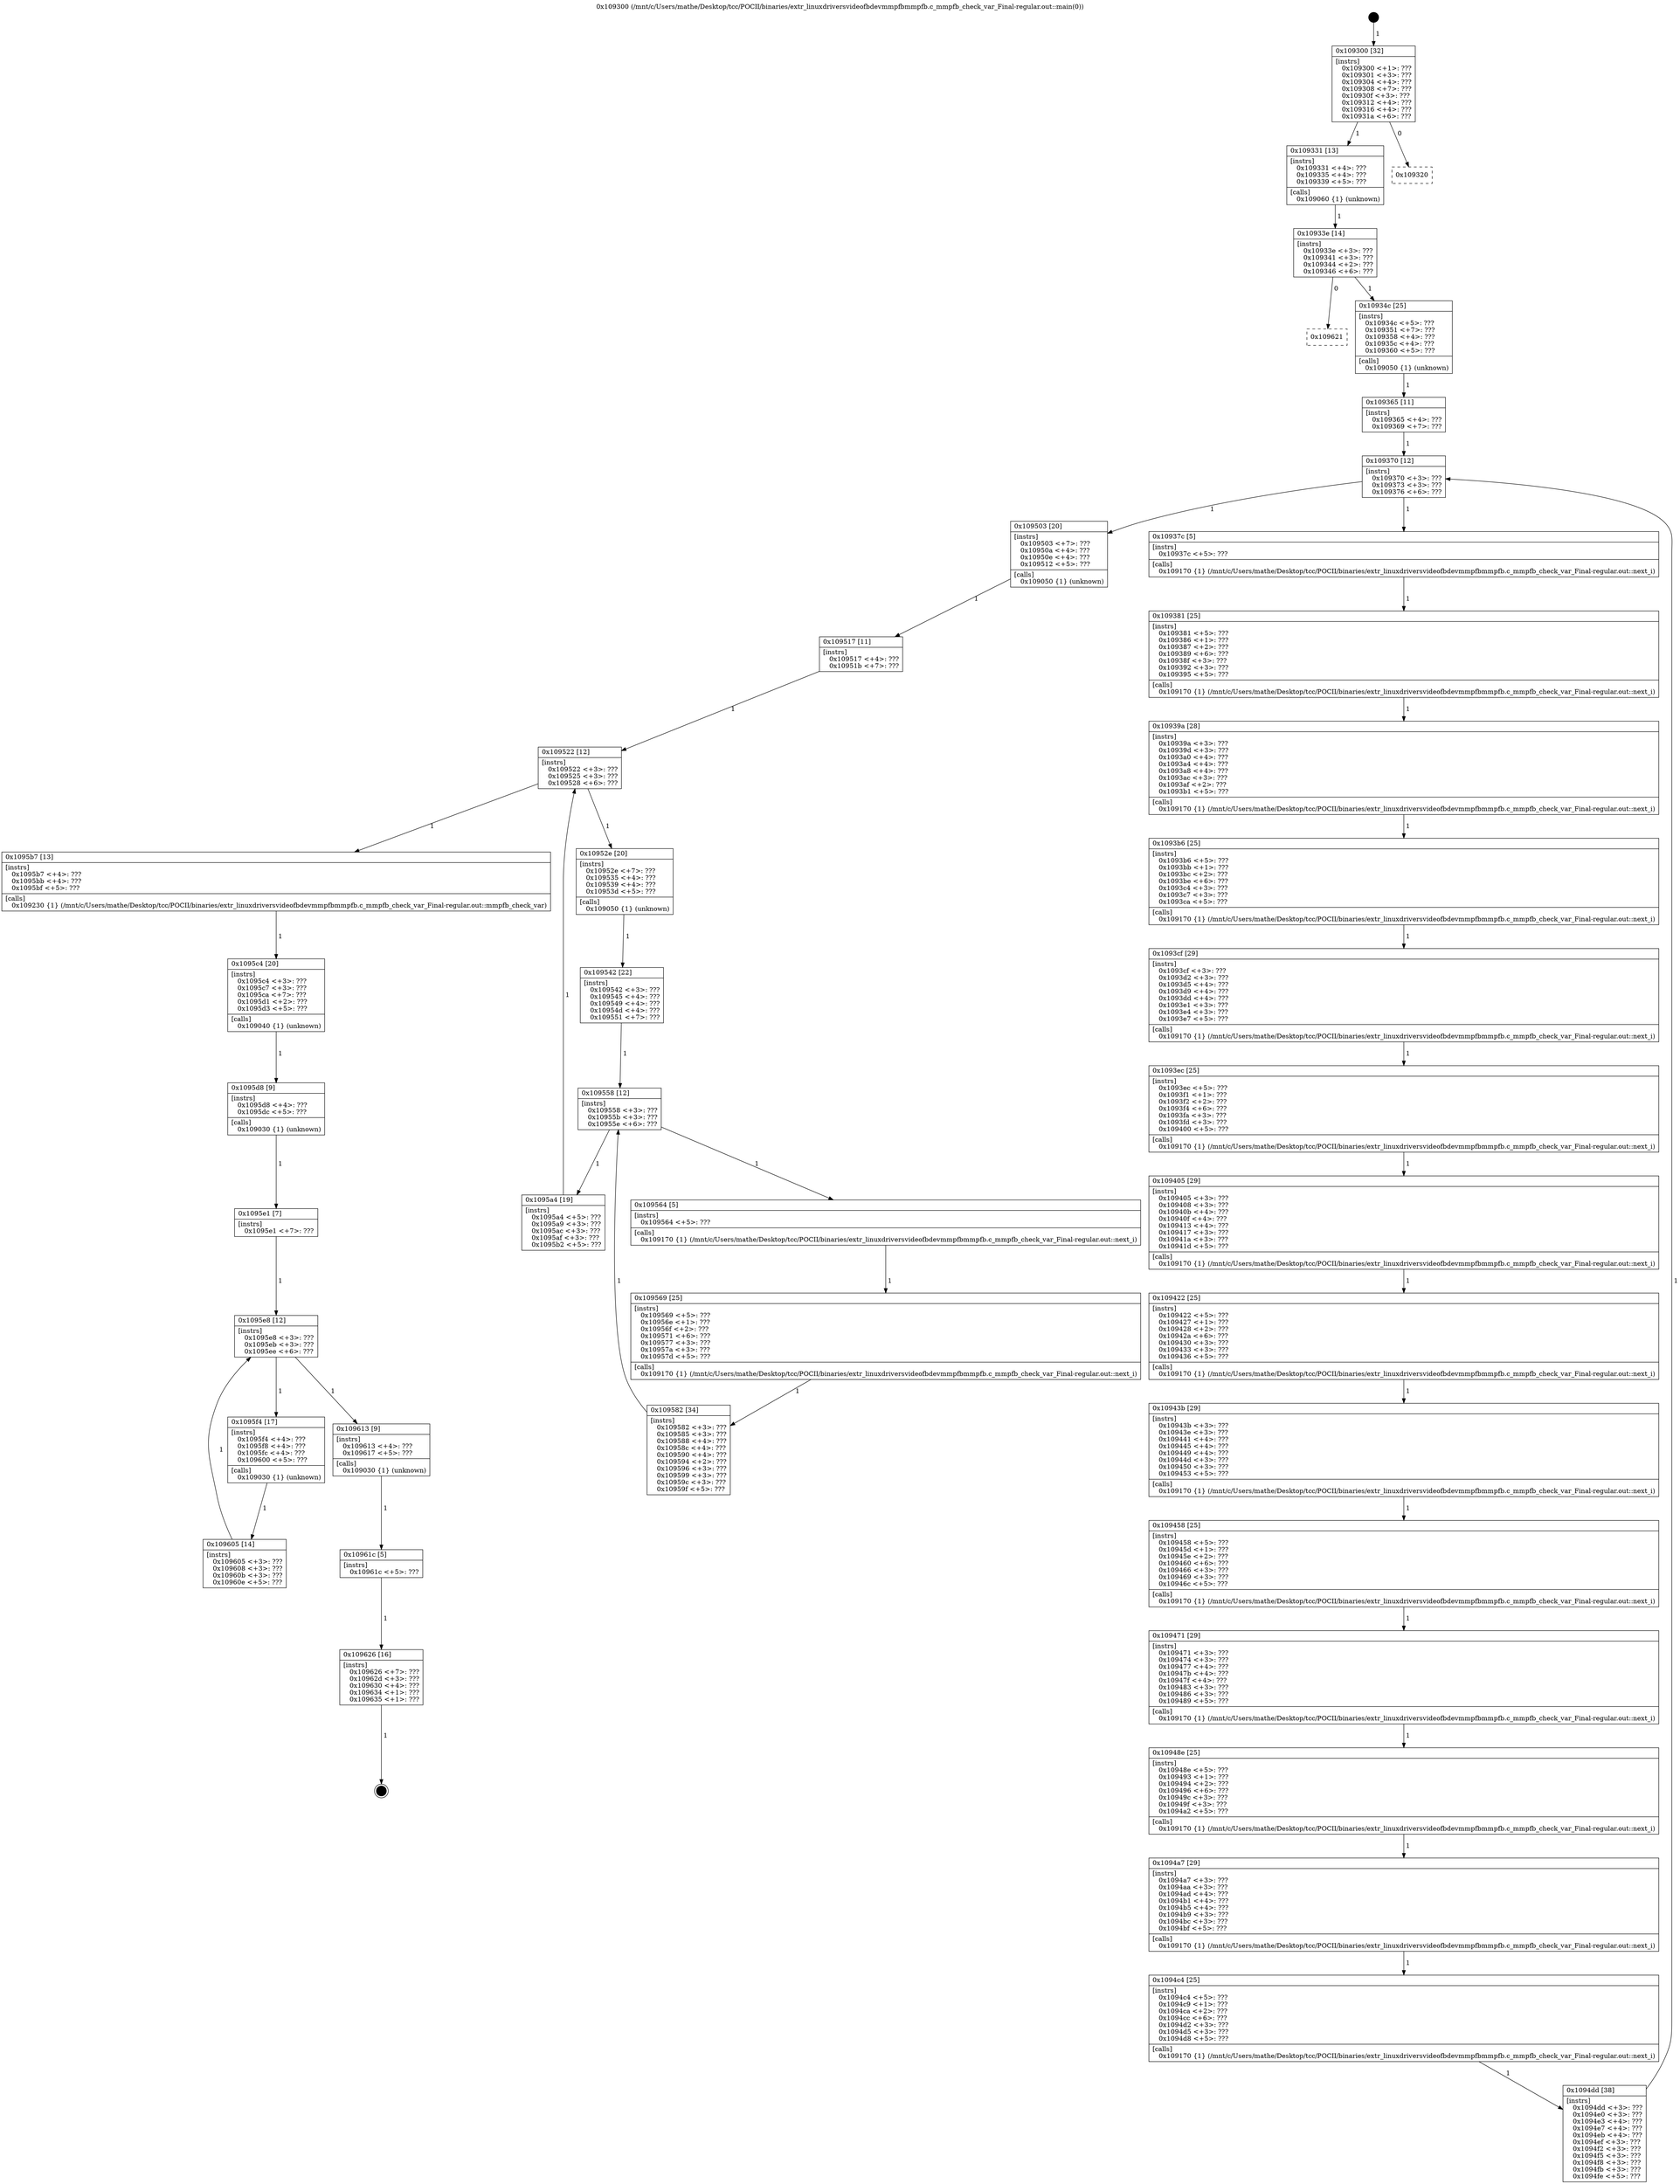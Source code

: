 digraph "0x109300" {
  label = "0x109300 (/mnt/c/Users/mathe/Desktop/tcc/POCII/binaries/extr_linuxdriversvideofbdevmmpfbmmpfb.c_mmpfb_check_var_Final-regular.out::main(0))"
  labelloc = "t"
  node[shape=record]

  Entry [label="",width=0.3,height=0.3,shape=circle,fillcolor=black,style=filled]
  "0x109300" [label="{
     0x109300 [32]\l
     | [instrs]\l
     &nbsp;&nbsp;0x109300 \<+1\>: ???\l
     &nbsp;&nbsp;0x109301 \<+3\>: ???\l
     &nbsp;&nbsp;0x109304 \<+4\>: ???\l
     &nbsp;&nbsp;0x109308 \<+7\>: ???\l
     &nbsp;&nbsp;0x10930f \<+3\>: ???\l
     &nbsp;&nbsp;0x109312 \<+4\>: ???\l
     &nbsp;&nbsp;0x109316 \<+4\>: ???\l
     &nbsp;&nbsp;0x10931a \<+6\>: ???\l
  }"]
  "0x109331" [label="{
     0x109331 [13]\l
     | [instrs]\l
     &nbsp;&nbsp;0x109331 \<+4\>: ???\l
     &nbsp;&nbsp;0x109335 \<+4\>: ???\l
     &nbsp;&nbsp;0x109339 \<+5\>: ???\l
     | [calls]\l
     &nbsp;&nbsp;0x109060 \{1\} (unknown)\l
  }"]
  "0x109320" [label="{
     0x109320\l
  }", style=dashed]
  "0x10933e" [label="{
     0x10933e [14]\l
     | [instrs]\l
     &nbsp;&nbsp;0x10933e \<+3\>: ???\l
     &nbsp;&nbsp;0x109341 \<+3\>: ???\l
     &nbsp;&nbsp;0x109344 \<+2\>: ???\l
     &nbsp;&nbsp;0x109346 \<+6\>: ???\l
  }"]
  "0x109621" [label="{
     0x109621\l
  }", style=dashed]
  "0x10934c" [label="{
     0x10934c [25]\l
     | [instrs]\l
     &nbsp;&nbsp;0x10934c \<+5\>: ???\l
     &nbsp;&nbsp;0x109351 \<+7\>: ???\l
     &nbsp;&nbsp;0x109358 \<+4\>: ???\l
     &nbsp;&nbsp;0x10935c \<+4\>: ???\l
     &nbsp;&nbsp;0x109360 \<+5\>: ???\l
     | [calls]\l
     &nbsp;&nbsp;0x109050 \{1\} (unknown)\l
  }"]
  Exit [label="",width=0.3,height=0.3,shape=circle,fillcolor=black,style=filled,peripheries=2]
  "0x109370" [label="{
     0x109370 [12]\l
     | [instrs]\l
     &nbsp;&nbsp;0x109370 \<+3\>: ???\l
     &nbsp;&nbsp;0x109373 \<+3\>: ???\l
     &nbsp;&nbsp;0x109376 \<+6\>: ???\l
  }"]
  "0x109503" [label="{
     0x109503 [20]\l
     | [instrs]\l
     &nbsp;&nbsp;0x109503 \<+7\>: ???\l
     &nbsp;&nbsp;0x10950a \<+4\>: ???\l
     &nbsp;&nbsp;0x10950e \<+4\>: ???\l
     &nbsp;&nbsp;0x109512 \<+5\>: ???\l
     | [calls]\l
     &nbsp;&nbsp;0x109050 \{1\} (unknown)\l
  }"]
  "0x10937c" [label="{
     0x10937c [5]\l
     | [instrs]\l
     &nbsp;&nbsp;0x10937c \<+5\>: ???\l
     | [calls]\l
     &nbsp;&nbsp;0x109170 \{1\} (/mnt/c/Users/mathe/Desktop/tcc/POCII/binaries/extr_linuxdriversvideofbdevmmpfbmmpfb.c_mmpfb_check_var_Final-regular.out::next_i)\l
  }"]
  "0x109381" [label="{
     0x109381 [25]\l
     | [instrs]\l
     &nbsp;&nbsp;0x109381 \<+5\>: ???\l
     &nbsp;&nbsp;0x109386 \<+1\>: ???\l
     &nbsp;&nbsp;0x109387 \<+2\>: ???\l
     &nbsp;&nbsp;0x109389 \<+6\>: ???\l
     &nbsp;&nbsp;0x10938f \<+3\>: ???\l
     &nbsp;&nbsp;0x109392 \<+3\>: ???\l
     &nbsp;&nbsp;0x109395 \<+5\>: ???\l
     | [calls]\l
     &nbsp;&nbsp;0x109170 \{1\} (/mnt/c/Users/mathe/Desktop/tcc/POCII/binaries/extr_linuxdriversvideofbdevmmpfbmmpfb.c_mmpfb_check_var_Final-regular.out::next_i)\l
  }"]
  "0x10939a" [label="{
     0x10939a [28]\l
     | [instrs]\l
     &nbsp;&nbsp;0x10939a \<+3\>: ???\l
     &nbsp;&nbsp;0x10939d \<+3\>: ???\l
     &nbsp;&nbsp;0x1093a0 \<+4\>: ???\l
     &nbsp;&nbsp;0x1093a4 \<+4\>: ???\l
     &nbsp;&nbsp;0x1093a8 \<+4\>: ???\l
     &nbsp;&nbsp;0x1093ac \<+3\>: ???\l
     &nbsp;&nbsp;0x1093af \<+2\>: ???\l
     &nbsp;&nbsp;0x1093b1 \<+5\>: ???\l
     | [calls]\l
     &nbsp;&nbsp;0x109170 \{1\} (/mnt/c/Users/mathe/Desktop/tcc/POCII/binaries/extr_linuxdriversvideofbdevmmpfbmmpfb.c_mmpfb_check_var_Final-regular.out::next_i)\l
  }"]
  "0x1093b6" [label="{
     0x1093b6 [25]\l
     | [instrs]\l
     &nbsp;&nbsp;0x1093b6 \<+5\>: ???\l
     &nbsp;&nbsp;0x1093bb \<+1\>: ???\l
     &nbsp;&nbsp;0x1093bc \<+2\>: ???\l
     &nbsp;&nbsp;0x1093be \<+6\>: ???\l
     &nbsp;&nbsp;0x1093c4 \<+3\>: ???\l
     &nbsp;&nbsp;0x1093c7 \<+3\>: ???\l
     &nbsp;&nbsp;0x1093ca \<+5\>: ???\l
     | [calls]\l
     &nbsp;&nbsp;0x109170 \{1\} (/mnt/c/Users/mathe/Desktop/tcc/POCII/binaries/extr_linuxdriversvideofbdevmmpfbmmpfb.c_mmpfb_check_var_Final-regular.out::next_i)\l
  }"]
  "0x1093cf" [label="{
     0x1093cf [29]\l
     | [instrs]\l
     &nbsp;&nbsp;0x1093cf \<+3\>: ???\l
     &nbsp;&nbsp;0x1093d2 \<+3\>: ???\l
     &nbsp;&nbsp;0x1093d5 \<+4\>: ???\l
     &nbsp;&nbsp;0x1093d9 \<+4\>: ???\l
     &nbsp;&nbsp;0x1093dd \<+4\>: ???\l
     &nbsp;&nbsp;0x1093e1 \<+3\>: ???\l
     &nbsp;&nbsp;0x1093e4 \<+3\>: ???\l
     &nbsp;&nbsp;0x1093e7 \<+5\>: ???\l
     | [calls]\l
     &nbsp;&nbsp;0x109170 \{1\} (/mnt/c/Users/mathe/Desktop/tcc/POCII/binaries/extr_linuxdriversvideofbdevmmpfbmmpfb.c_mmpfb_check_var_Final-regular.out::next_i)\l
  }"]
  "0x1093ec" [label="{
     0x1093ec [25]\l
     | [instrs]\l
     &nbsp;&nbsp;0x1093ec \<+5\>: ???\l
     &nbsp;&nbsp;0x1093f1 \<+1\>: ???\l
     &nbsp;&nbsp;0x1093f2 \<+2\>: ???\l
     &nbsp;&nbsp;0x1093f4 \<+6\>: ???\l
     &nbsp;&nbsp;0x1093fa \<+3\>: ???\l
     &nbsp;&nbsp;0x1093fd \<+3\>: ???\l
     &nbsp;&nbsp;0x109400 \<+5\>: ???\l
     | [calls]\l
     &nbsp;&nbsp;0x109170 \{1\} (/mnt/c/Users/mathe/Desktop/tcc/POCII/binaries/extr_linuxdriversvideofbdevmmpfbmmpfb.c_mmpfb_check_var_Final-regular.out::next_i)\l
  }"]
  "0x109405" [label="{
     0x109405 [29]\l
     | [instrs]\l
     &nbsp;&nbsp;0x109405 \<+3\>: ???\l
     &nbsp;&nbsp;0x109408 \<+3\>: ???\l
     &nbsp;&nbsp;0x10940b \<+4\>: ???\l
     &nbsp;&nbsp;0x10940f \<+4\>: ???\l
     &nbsp;&nbsp;0x109413 \<+4\>: ???\l
     &nbsp;&nbsp;0x109417 \<+3\>: ???\l
     &nbsp;&nbsp;0x10941a \<+3\>: ???\l
     &nbsp;&nbsp;0x10941d \<+5\>: ???\l
     | [calls]\l
     &nbsp;&nbsp;0x109170 \{1\} (/mnt/c/Users/mathe/Desktop/tcc/POCII/binaries/extr_linuxdriversvideofbdevmmpfbmmpfb.c_mmpfb_check_var_Final-regular.out::next_i)\l
  }"]
  "0x109422" [label="{
     0x109422 [25]\l
     | [instrs]\l
     &nbsp;&nbsp;0x109422 \<+5\>: ???\l
     &nbsp;&nbsp;0x109427 \<+1\>: ???\l
     &nbsp;&nbsp;0x109428 \<+2\>: ???\l
     &nbsp;&nbsp;0x10942a \<+6\>: ???\l
     &nbsp;&nbsp;0x109430 \<+3\>: ???\l
     &nbsp;&nbsp;0x109433 \<+3\>: ???\l
     &nbsp;&nbsp;0x109436 \<+5\>: ???\l
     | [calls]\l
     &nbsp;&nbsp;0x109170 \{1\} (/mnt/c/Users/mathe/Desktop/tcc/POCII/binaries/extr_linuxdriversvideofbdevmmpfbmmpfb.c_mmpfb_check_var_Final-regular.out::next_i)\l
  }"]
  "0x10943b" [label="{
     0x10943b [29]\l
     | [instrs]\l
     &nbsp;&nbsp;0x10943b \<+3\>: ???\l
     &nbsp;&nbsp;0x10943e \<+3\>: ???\l
     &nbsp;&nbsp;0x109441 \<+4\>: ???\l
     &nbsp;&nbsp;0x109445 \<+4\>: ???\l
     &nbsp;&nbsp;0x109449 \<+4\>: ???\l
     &nbsp;&nbsp;0x10944d \<+3\>: ???\l
     &nbsp;&nbsp;0x109450 \<+3\>: ???\l
     &nbsp;&nbsp;0x109453 \<+5\>: ???\l
     | [calls]\l
     &nbsp;&nbsp;0x109170 \{1\} (/mnt/c/Users/mathe/Desktop/tcc/POCII/binaries/extr_linuxdriversvideofbdevmmpfbmmpfb.c_mmpfb_check_var_Final-regular.out::next_i)\l
  }"]
  "0x109458" [label="{
     0x109458 [25]\l
     | [instrs]\l
     &nbsp;&nbsp;0x109458 \<+5\>: ???\l
     &nbsp;&nbsp;0x10945d \<+1\>: ???\l
     &nbsp;&nbsp;0x10945e \<+2\>: ???\l
     &nbsp;&nbsp;0x109460 \<+6\>: ???\l
     &nbsp;&nbsp;0x109466 \<+3\>: ???\l
     &nbsp;&nbsp;0x109469 \<+3\>: ???\l
     &nbsp;&nbsp;0x10946c \<+5\>: ???\l
     | [calls]\l
     &nbsp;&nbsp;0x109170 \{1\} (/mnt/c/Users/mathe/Desktop/tcc/POCII/binaries/extr_linuxdriversvideofbdevmmpfbmmpfb.c_mmpfb_check_var_Final-regular.out::next_i)\l
  }"]
  "0x109471" [label="{
     0x109471 [29]\l
     | [instrs]\l
     &nbsp;&nbsp;0x109471 \<+3\>: ???\l
     &nbsp;&nbsp;0x109474 \<+3\>: ???\l
     &nbsp;&nbsp;0x109477 \<+4\>: ???\l
     &nbsp;&nbsp;0x10947b \<+4\>: ???\l
     &nbsp;&nbsp;0x10947f \<+4\>: ???\l
     &nbsp;&nbsp;0x109483 \<+3\>: ???\l
     &nbsp;&nbsp;0x109486 \<+3\>: ???\l
     &nbsp;&nbsp;0x109489 \<+5\>: ???\l
     | [calls]\l
     &nbsp;&nbsp;0x109170 \{1\} (/mnt/c/Users/mathe/Desktop/tcc/POCII/binaries/extr_linuxdriversvideofbdevmmpfbmmpfb.c_mmpfb_check_var_Final-regular.out::next_i)\l
  }"]
  "0x10948e" [label="{
     0x10948e [25]\l
     | [instrs]\l
     &nbsp;&nbsp;0x10948e \<+5\>: ???\l
     &nbsp;&nbsp;0x109493 \<+1\>: ???\l
     &nbsp;&nbsp;0x109494 \<+2\>: ???\l
     &nbsp;&nbsp;0x109496 \<+6\>: ???\l
     &nbsp;&nbsp;0x10949c \<+3\>: ???\l
     &nbsp;&nbsp;0x10949f \<+3\>: ???\l
     &nbsp;&nbsp;0x1094a2 \<+5\>: ???\l
     | [calls]\l
     &nbsp;&nbsp;0x109170 \{1\} (/mnt/c/Users/mathe/Desktop/tcc/POCII/binaries/extr_linuxdriversvideofbdevmmpfbmmpfb.c_mmpfb_check_var_Final-regular.out::next_i)\l
  }"]
  "0x1094a7" [label="{
     0x1094a7 [29]\l
     | [instrs]\l
     &nbsp;&nbsp;0x1094a7 \<+3\>: ???\l
     &nbsp;&nbsp;0x1094aa \<+3\>: ???\l
     &nbsp;&nbsp;0x1094ad \<+4\>: ???\l
     &nbsp;&nbsp;0x1094b1 \<+4\>: ???\l
     &nbsp;&nbsp;0x1094b5 \<+4\>: ???\l
     &nbsp;&nbsp;0x1094b9 \<+3\>: ???\l
     &nbsp;&nbsp;0x1094bc \<+3\>: ???\l
     &nbsp;&nbsp;0x1094bf \<+5\>: ???\l
     | [calls]\l
     &nbsp;&nbsp;0x109170 \{1\} (/mnt/c/Users/mathe/Desktop/tcc/POCII/binaries/extr_linuxdriversvideofbdevmmpfbmmpfb.c_mmpfb_check_var_Final-regular.out::next_i)\l
  }"]
  "0x1094c4" [label="{
     0x1094c4 [25]\l
     | [instrs]\l
     &nbsp;&nbsp;0x1094c4 \<+5\>: ???\l
     &nbsp;&nbsp;0x1094c9 \<+1\>: ???\l
     &nbsp;&nbsp;0x1094ca \<+2\>: ???\l
     &nbsp;&nbsp;0x1094cc \<+6\>: ???\l
     &nbsp;&nbsp;0x1094d2 \<+3\>: ???\l
     &nbsp;&nbsp;0x1094d5 \<+3\>: ???\l
     &nbsp;&nbsp;0x1094d8 \<+5\>: ???\l
     | [calls]\l
     &nbsp;&nbsp;0x109170 \{1\} (/mnt/c/Users/mathe/Desktop/tcc/POCII/binaries/extr_linuxdriversvideofbdevmmpfbmmpfb.c_mmpfb_check_var_Final-regular.out::next_i)\l
  }"]
  "0x1094dd" [label="{
     0x1094dd [38]\l
     | [instrs]\l
     &nbsp;&nbsp;0x1094dd \<+3\>: ???\l
     &nbsp;&nbsp;0x1094e0 \<+3\>: ???\l
     &nbsp;&nbsp;0x1094e3 \<+4\>: ???\l
     &nbsp;&nbsp;0x1094e7 \<+4\>: ???\l
     &nbsp;&nbsp;0x1094eb \<+4\>: ???\l
     &nbsp;&nbsp;0x1094ef \<+3\>: ???\l
     &nbsp;&nbsp;0x1094f2 \<+3\>: ???\l
     &nbsp;&nbsp;0x1094f5 \<+3\>: ???\l
     &nbsp;&nbsp;0x1094f8 \<+3\>: ???\l
     &nbsp;&nbsp;0x1094fb \<+3\>: ???\l
     &nbsp;&nbsp;0x1094fe \<+5\>: ???\l
  }"]
  "0x109365" [label="{
     0x109365 [11]\l
     | [instrs]\l
     &nbsp;&nbsp;0x109365 \<+4\>: ???\l
     &nbsp;&nbsp;0x109369 \<+7\>: ???\l
  }"]
  "0x109522" [label="{
     0x109522 [12]\l
     | [instrs]\l
     &nbsp;&nbsp;0x109522 \<+3\>: ???\l
     &nbsp;&nbsp;0x109525 \<+3\>: ???\l
     &nbsp;&nbsp;0x109528 \<+6\>: ???\l
  }"]
  "0x1095b7" [label="{
     0x1095b7 [13]\l
     | [instrs]\l
     &nbsp;&nbsp;0x1095b7 \<+4\>: ???\l
     &nbsp;&nbsp;0x1095bb \<+4\>: ???\l
     &nbsp;&nbsp;0x1095bf \<+5\>: ???\l
     | [calls]\l
     &nbsp;&nbsp;0x109230 \{1\} (/mnt/c/Users/mathe/Desktop/tcc/POCII/binaries/extr_linuxdriversvideofbdevmmpfbmmpfb.c_mmpfb_check_var_Final-regular.out::mmpfb_check_var)\l
  }"]
  "0x10952e" [label="{
     0x10952e [20]\l
     | [instrs]\l
     &nbsp;&nbsp;0x10952e \<+7\>: ???\l
     &nbsp;&nbsp;0x109535 \<+4\>: ???\l
     &nbsp;&nbsp;0x109539 \<+4\>: ???\l
     &nbsp;&nbsp;0x10953d \<+5\>: ???\l
     | [calls]\l
     &nbsp;&nbsp;0x109050 \{1\} (unknown)\l
  }"]
  "0x109558" [label="{
     0x109558 [12]\l
     | [instrs]\l
     &nbsp;&nbsp;0x109558 \<+3\>: ???\l
     &nbsp;&nbsp;0x10955b \<+3\>: ???\l
     &nbsp;&nbsp;0x10955e \<+6\>: ???\l
  }"]
  "0x1095a4" [label="{
     0x1095a4 [19]\l
     | [instrs]\l
     &nbsp;&nbsp;0x1095a4 \<+5\>: ???\l
     &nbsp;&nbsp;0x1095a9 \<+3\>: ???\l
     &nbsp;&nbsp;0x1095ac \<+3\>: ???\l
     &nbsp;&nbsp;0x1095af \<+3\>: ???\l
     &nbsp;&nbsp;0x1095b2 \<+5\>: ???\l
  }"]
  "0x109564" [label="{
     0x109564 [5]\l
     | [instrs]\l
     &nbsp;&nbsp;0x109564 \<+5\>: ???\l
     | [calls]\l
     &nbsp;&nbsp;0x109170 \{1\} (/mnt/c/Users/mathe/Desktop/tcc/POCII/binaries/extr_linuxdriversvideofbdevmmpfbmmpfb.c_mmpfb_check_var_Final-regular.out::next_i)\l
  }"]
  "0x109569" [label="{
     0x109569 [25]\l
     | [instrs]\l
     &nbsp;&nbsp;0x109569 \<+5\>: ???\l
     &nbsp;&nbsp;0x10956e \<+1\>: ???\l
     &nbsp;&nbsp;0x10956f \<+2\>: ???\l
     &nbsp;&nbsp;0x109571 \<+6\>: ???\l
     &nbsp;&nbsp;0x109577 \<+3\>: ???\l
     &nbsp;&nbsp;0x10957a \<+3\>: ???\l
     &nbsp;&nbsp;0x10957d \<+5\>: ???\l
     | [calls]\l
     &nbsp;&nbsp;0x109170 \{1\} (/mnt/c/Users/mathe/Desktop/tcc/POCII/binaries/extr_linuxdriversvideofbdevmmpfbmmpfb.c_mmpfb_check_var_Final-regular.out::next_i)\l
  }"]
  "0x109582" [label="{
     0x109582 [34]\l
     | [instrs]\l
     &nbsp;&nbsp;0x109582 \<+3\>: ???\l
     &nbsp;&nbsp;0x109585 \<+3\>: ???\l
     &nbsp;&nbsp;0x109588 \<+4\>: ???\l
     &nbsp;&nbsp;0x10958c \<+4\>: ???\l
     &nbsp;&nbsp;0x109590 \<+4\>: ???\l
     &nbsp;&nbsp;0x109594 \<+2\>: ???\l
     &nbsp;&nbsp;0x109596 \<+3\>: ???\l
     &nbsp;&nbsp;0x109599 \<+3\>: ???\l
     &nbsp;&nbsp;0x10959c \<+3\>: ???\l
     &nbsp;&nbsp;0x10959f \<+5\>: ???\l
  }"]
  "0x109542" [label="{
     0x109542 [22]\l
     | [instrs]\l
     &nbsp;&nbsp;0x109542 \<+3\>: ???\l
     &nbsp;&nbsp;0x109545 \<+4\>: ???\l
     &nbsp;&nbsp;0x109549 \<+4\>: ???\l
     &nbsp;&nbsp;0x10954d \<+4\>: ???\l
     &nbsp;&nbsp;0x109551 \<+7\>: ???\l
  }"]
  "0x109626" [label="{
     0x109626 [16]\l
     | [instrs]\l
     &nbsp;&nbsp;0x109626 \<+7\>: ???\l
     &nbsp;&nbsp;0x10962d \<+3\>: ???\l
     &nbsp;&nbsp;0x109630 \<+4\>: ???\l
     &nbsp;&nbsp;0x109634 \<+1\>: ???\l
     &nbsp;&nbsp;0x109635 \<+1\>: ???\l
  }"]
  "0x109517" [label="{
     0x109517 [11]\l
     | [instrs]\l
     &nbsp;&nbsp;0x109517 \<+4\>: ???\l
     &nbsp;&nbsp;0x10951b \<+7\>: ???\l
  }"]
  "0x1095c4" [label="{
     0x1095c4 [20]\l
     | [instrs]\l
     &nbsp;&nbsp;0x1095c4 \<+3\>: ???\l
     &nbsp;&nbsp;0x1095c7 \<+3\>: ???\l
     &nbsp;&nbsp;0x1095ca \<+7\>: ???\l
     &nbsp;&nbsp;0x1095d1 \<+2\>: ???\l
     &nbsp;&nbsp;0x1095d3 \<+5\>: ???\l
     | [calls]\l
     &nbsp;&nbsp;0x109040 \{1\} (unknown)\l
  }"]
  "0x1095d8" [label="{
     0x1095d8 [9]\l
     | [instrs]\l
     &nbsp;&nbsp;0x1095d8 \<+4\>: ???\l
     &nbsp;&nbsp;0x1095dc \<+5\>: ???\l
     | [calls]\l
     &nbsp;&nbsp;0x109030 \{1\} (unknown)\l
  }"]
  "0x1095e8" [label="{
     0x1095e8 [12]\l
     | [instrs]\l
     &nbsp;&nbsp;0x1095e8 \<+3\>: ???\l
     &nbsp;&nbsp;0x1095eb \<+3\>: ???\l
     &nbsp;&nbsp;0x1095ee \<+6\>: ???\l
  }"]
  "0x109613" [label="{
     0x109613 [9]\l
     | [instrs]\l
     &nbsp;&nbsp;0x109613 \<+4\>: ???\l
     &nbsp;&nbsp;0x109617 \<+5\>: ???\l
     | [calls]\l
     &nbsp;&nbsp;0x109030 \{1\} (unknown)\l
  }"]
  "0x1095f4" [label="{
     0x1095f4 [17]\l
     | [instrs]\l
     &nbsp;&nbsp;0x1095f4 \<+4\>: ???\l
     &nbsp;&nbsp;0x1095f8 \<+4\>: ???\l
     &nbsp;&nbsp;0x1095fc \<+4\>: ???\l
     &nbsp;&nbsp;0x109600 \<+5\>: ???\l
     | [calls]\l
     &nbsp;&nbsp;0x109030 \{1\} (unknown)\l
  }"]
  "0x109605" [label="{
     0x109605 [14]\l
     | [instrs]\l
     &nbsp;&nbsp;0x109605 \<+3\>: ???\l
     &nbsp;&nbsp;0x109608 \<+3\>: ???\l
     &nbsp;&nbsp;0x10960b \<+3\>: ???\l
     &nbsp;&nbsp;0x10960e \<+5\>: ???\l
  }"]
  "0x1095e1" [label="{
     0x1095e1 [7]\l
     | [instrs]\l
     &nbsp;&nbsp;0x1095e1 \<+7\>: ???\l
  }"]
  "0x10961c" [label="{
     0x10961c [5]\l
     | [instrs]\l
     &nbsp;&nbsp;0x10961c \<+5\>: ???\l
  }"]
  Entry -> "0x109300" [label=" 1"]
  "0x109300" -> "0x109331" [label=" 1"]
  "0x109300" -> "0x109320" [label=" 0"]
  "0x109331" -> "0x10933e" [label=" 1"]
  "0x10933e" -> "0x109621" [label=" 0"]
  "0x10933e" -> "0x10934c" [label=" 1"]
  "0x109626" -> Exit [label=" 1"]
  "0x10934c" -> "0x109365" [label=" 1"]
  "0x109370" -> "0x109503" [label=" 1"]
  "0x109370" -> "0x10937c" [label=" 1"]
  "0x10937c" -> "0x109381" [label=" 1"]
  "0x109381" -> "0x10939a" [label=" 1"]
  "0x10939a" -> "0x1093b6" [label=" 1"]
  "0x1093b6" -> "0x1093cf" [label=" 1"]
  "0x1093cf" -> "0x1093ec" [label=" 1"]
  "0x1093ec" -> "0x109405" [label=" 1"]
  "0x109405" -> "0x109422" [label=" 1"]
  "0x109422" -> "0x10943b" [label=" 1"]
  "0x10943b" -> "0x109458" [label=" 1"]
  "0x109458" -> "0x109471" [label=" 1"]
  "0x109471" -> "0x10948e" [label=" 1"]
  "0x10948e" -> "0x1094a7" [label=" 1"]
  "0x1094a7" -> "0x1094c4" [label=" 1"]
  "0x1094c4" -> "0x1094dd" [label=" 1"]
  "0x109365" -> "0x109370" [label=" 1"]
  "0x1094dd" -> "0x109370" [label=" 1"]
  "0x109503" -> "0x109517" [label=" 1"]
  "0x109522" -> "0x1095b7" [label=" 1"]
  "0x109522" -> "0x10952e" [label=" 1"]
  "0x10952e" -> "0x109542" [label=" 1"]
  "0x109558" -> "0x1095a4" [label=" 1"]
  "0x109558" -> "0x109564" [label=" 1"]
  "0x109564" -> "0x109569" [label=" 1"]
  "0x109569" -> "0x109582" [label=" 1"]
  "0x109542" -> "0x109558" [label=" 1"]
  "0x109582" -> "0x109558" [label=" 1"]
  "0x10961c" -> "0x109626" [label=" 1"]
  "0x109517" -> "0x109522" [label=" 1"]
  "0x1095a4" -> "0x109522" [label=" 1"]
  "0x1095b7" -> "0x1095c4" [label=" 1"]
  "0x1095c4" -> "0x1095d8" [label=" 1"]
  "0x1095d8" -> "0x1095e1" [label=" 1"]
  "0x1095e8" -> "0x109613" [label=" 1"]
  "0x1095e8" -> "0x1095f4" [label=" 1"]
  "0x1095f4" -> "0x109605" [label=" 1"]
  "0x1095e1" -> "0x1095e8" [label=" 1"]
  "0x109605" -> "0x1095e8" [label=" 1"]
  "0x109613" -> "0x10961c" [label=" 1"]
}

